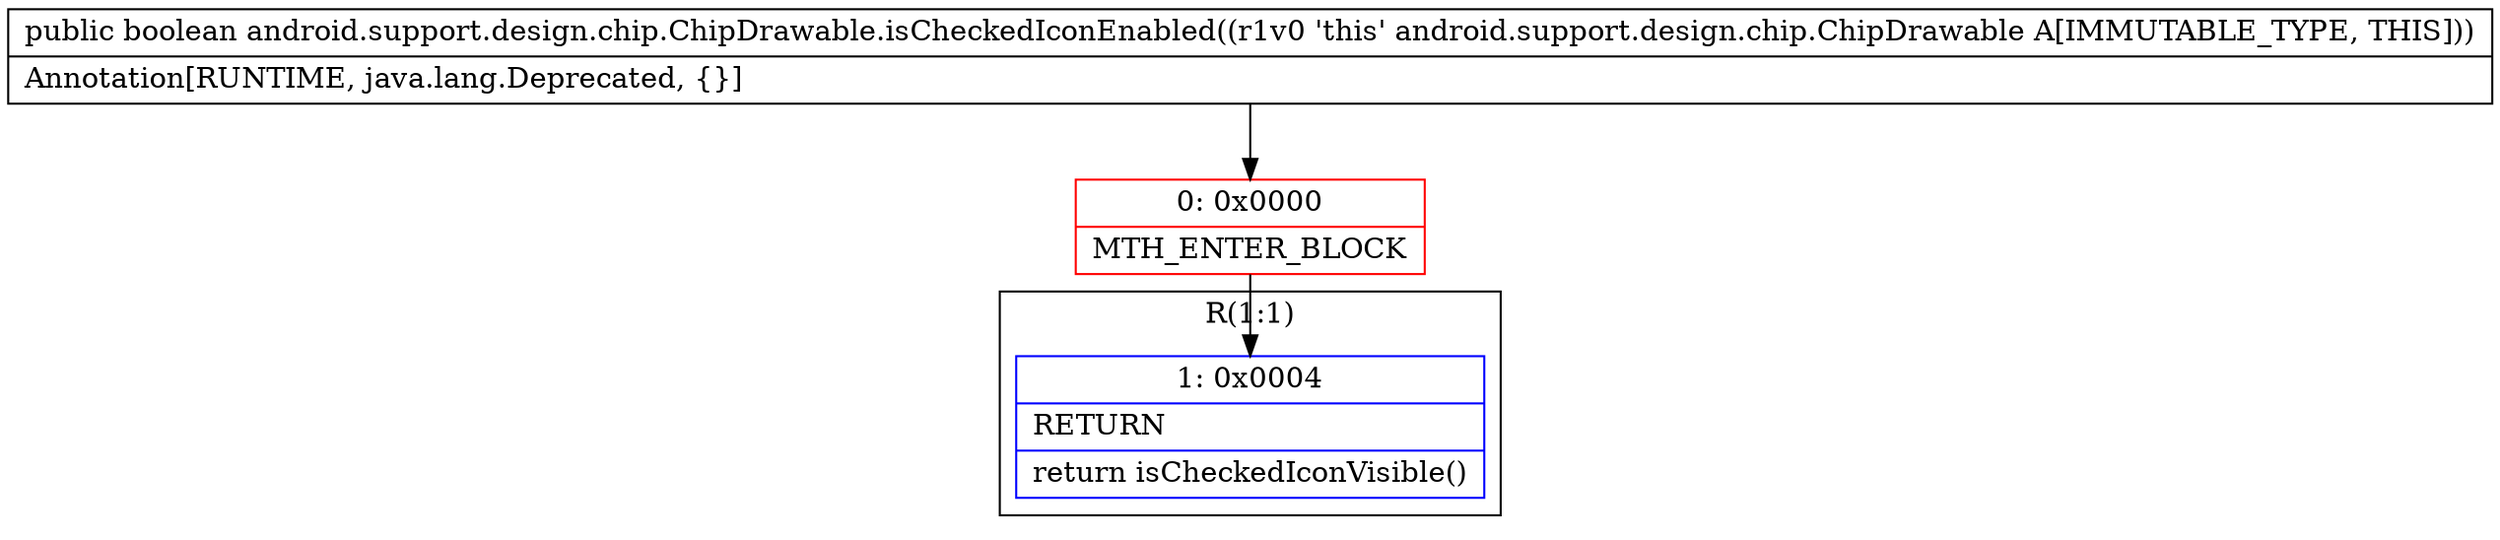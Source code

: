 digraph "CFG forandroid.support.design.chip.ChipDrawable.isCheckedIconEnabled()Z" {
subgraph cluster_Region_245418096 {
label = "R(1:1)";
node [shape=record,color=blue];
Node_1 [shape=record,label="{1\:\ 0x0004|RETURN\l|return isCheckedIconVisible()\l}"];
}
Node_0 [shape=record,color=red,label="{0\:\ 0x0000|MTH_ENTER_BLOCK\l}"];
MethodNode[shape=record,label="{public boolean android.support.design.chip.ChipDrawable.isCheckedIconEnabled((r1v0 'this' android.support.design.chip.ChipDrawable A[IMMUTABLE_TYPE, THIS]))  | Annotation[RUNTIME, java.lang.Deprecated, \{\}]\l}"];
MethodNode -> Node_0;
Node_0 -> Node_1;
}

